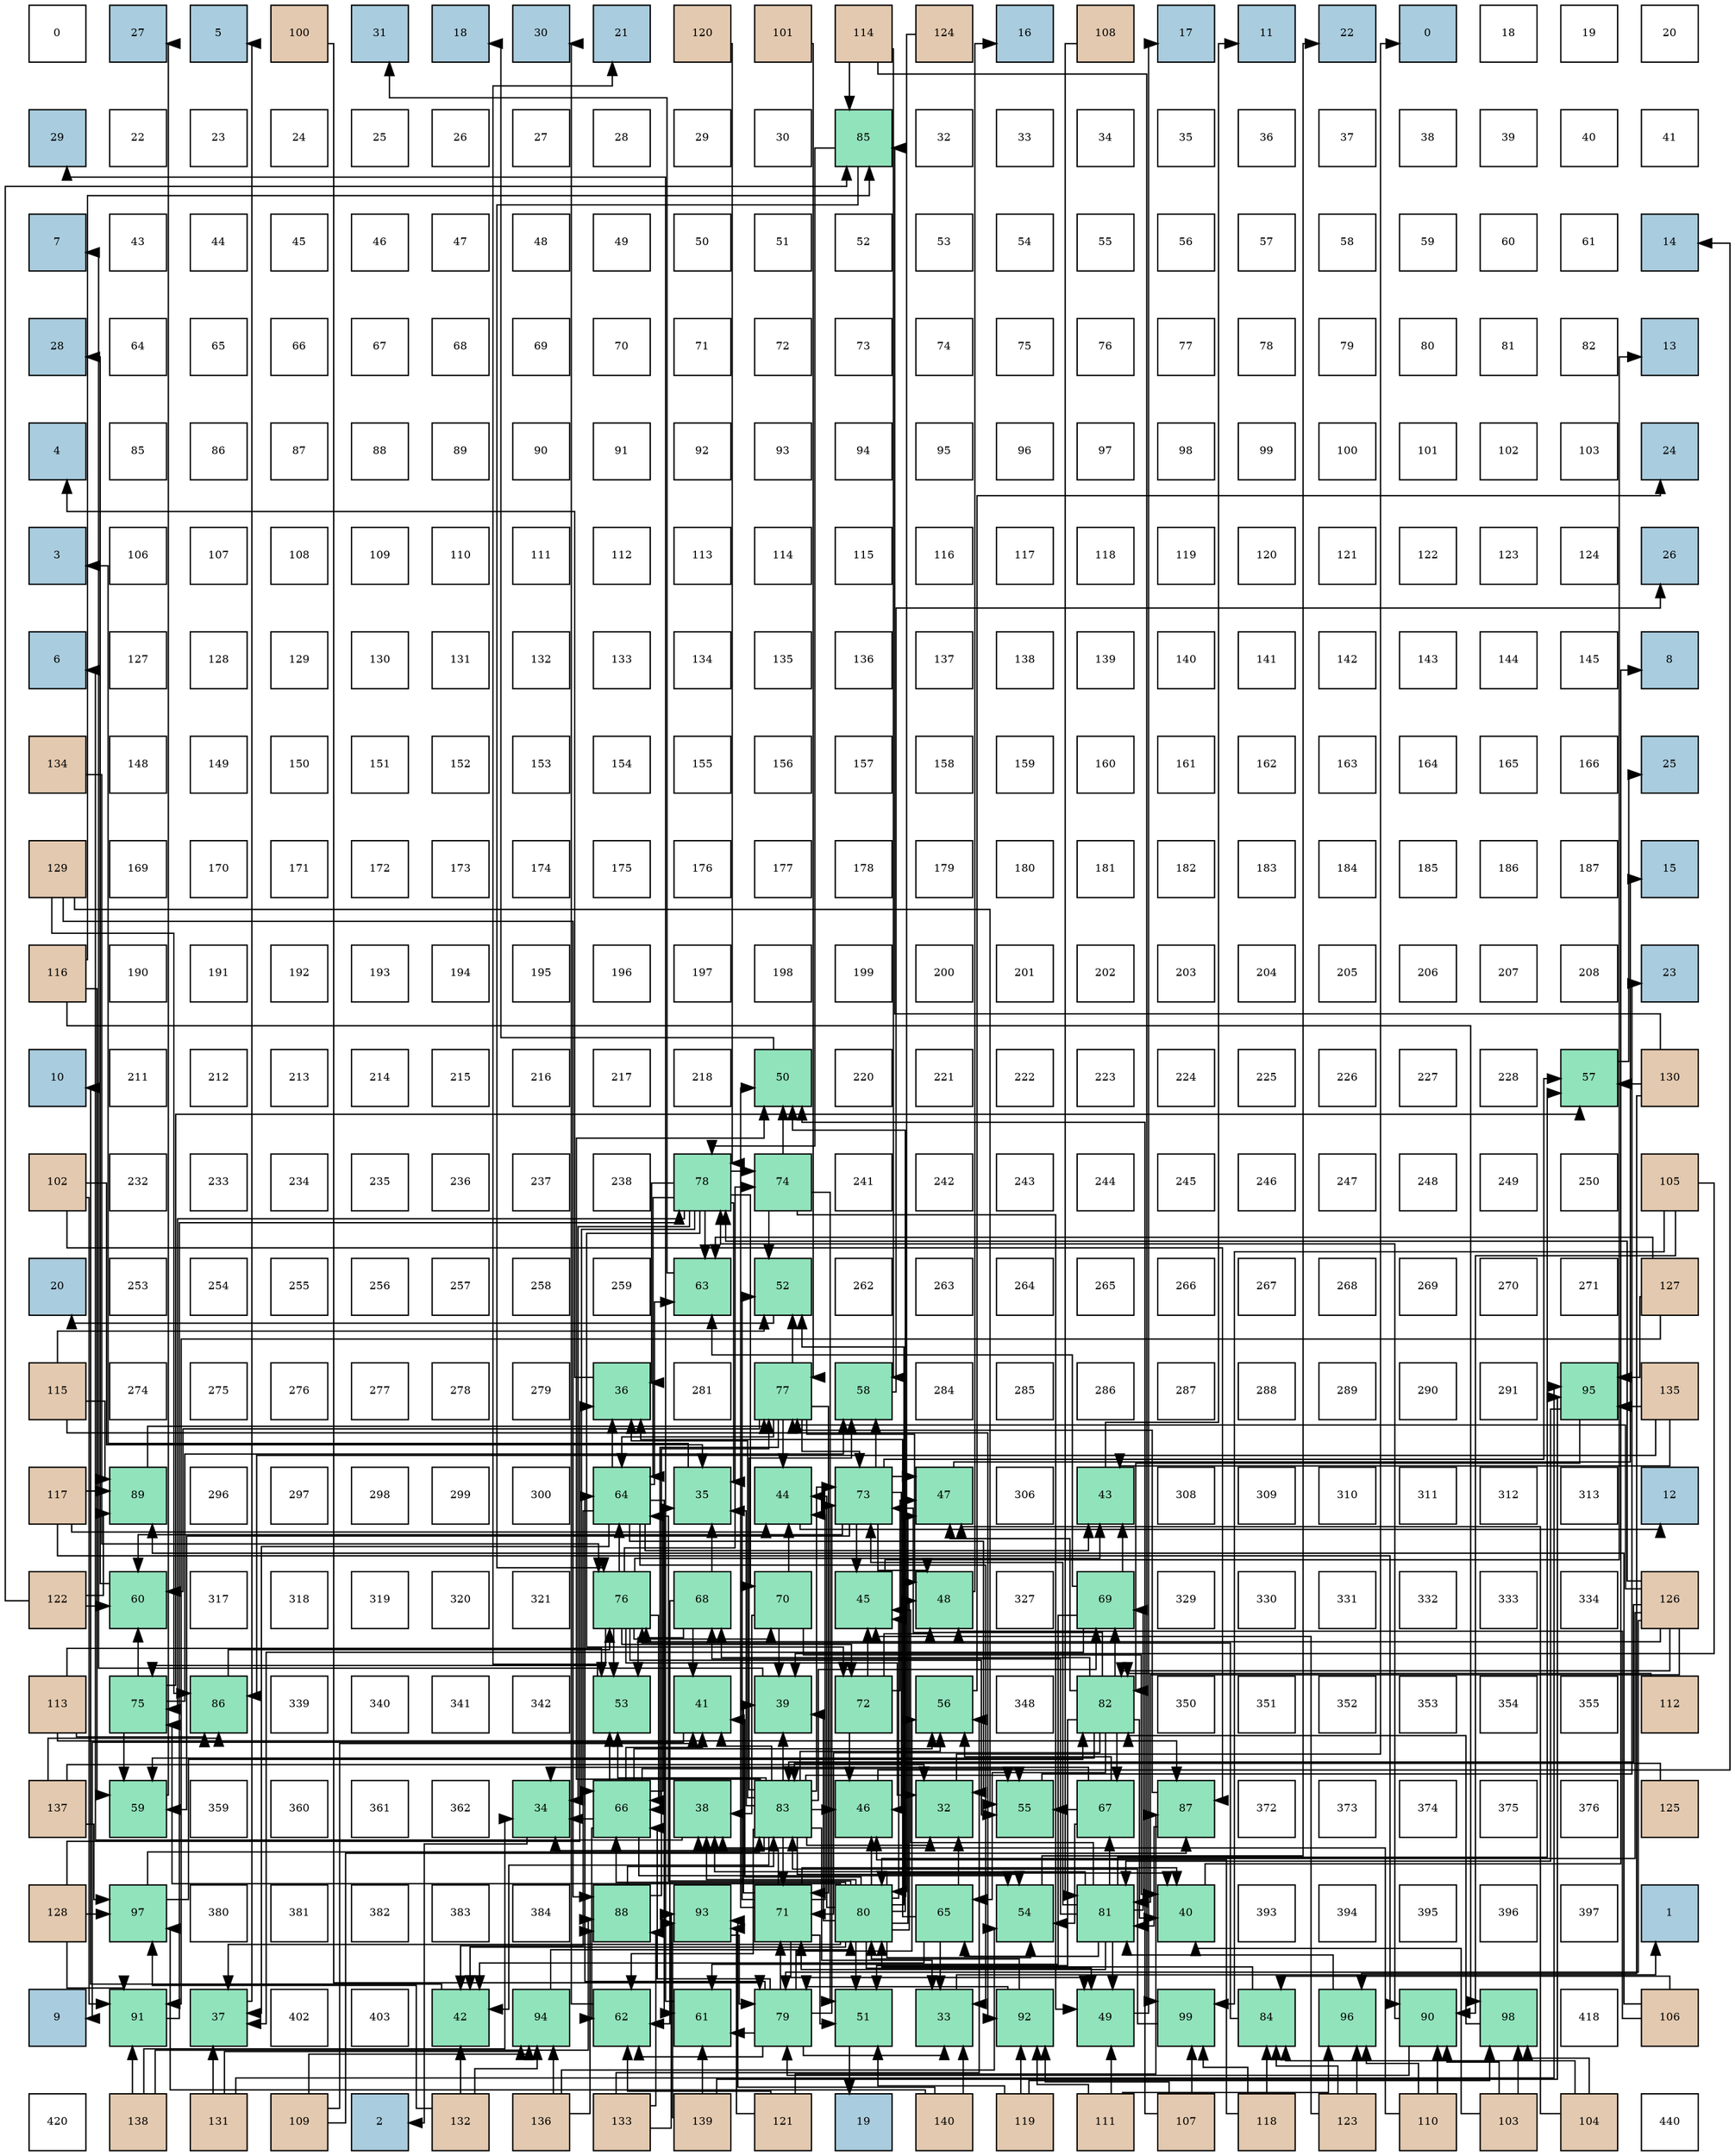 digraph layout{
 rankdir=TB;
 splines=ortho;
 node [style=filled shape=square fixedsize=true width=0.6];
0[label="0", fontsize=8, fillcolor="#ffffff"];
1[label="27", fontsize=8, fillcolor="#a9ccde"];
2[label="5", fontsize=8, fillcolor="#a9ccde"];
3[label="100", fontsize=8, fillcolor="#e3c9af"];
4[label="31", fontsize=8, fillcolor="#a9ccde"];
5[label="18", fontsize=8, fillcolor="#a9ccde"];
6[label="30", fontsize=8, fillcolor="#a9ccde"];
7[label="21", fontsize=8, fillcolor="#a9ccde"];
8[label="120", fontsize=8, fillcolor="#e3c9af"];
9[label="101", fontsize=8, fillcolor="#e3c9af"];
10[label="114", fontsize=8, fillcolor="#e3c9af"];
11[label="124", fontsize=8, fillcolor="#e3c9af"];
12[label="16", fontsize=8, fillcolor="#a9ccde"];
13[label="108", fontsize=8, fillcolor="#e3c9af"];
14[label="17", fontsize=8, fillcolor="#a9ccde"];
15[label="11", fontsize=8, fillcolor="#a9ccde"];
16[label="22", fontsize=8, fillcolor="#a9ccde"];
17[label="0", fontsize=8, fillcolor="#a9ccde"];
18[label="18", fontsize=8, fillcolor="#ffffff"];
19[label="19", fontsize=8, fillcolor="#ffffff"];
20[label="20", fontsize=8, fillcolor="#ffffff"];
21[label="29", fontsize=8, fillcolor="#a9ccde"];
22[label="22", fontsize=8, fillcolor="#ffffff"];
23[label="23", fontsize=8, fillcolor="#ffffff"];
24[label="24", fontsize=8, fillcolor="#ffffff"];
25[label="25", fontsize=8, fillcolor="#ffffff"];
26[label="26", fontsize=8, fillcolor="#ffffff"];
27[label="27", fontsize=8, fillcolor="#ffffff"];
28[label="28", fontsize=8, fillcolor="#ffffff"];
29[label="29", fontsize=8, fillcolor="#ffffff"];
30[label="30", fontsize=8, fillcolor="#ffffff"];
31[label="85", fontsize=8, fillcolor="#91e3bb"];
32[label="32", fontsize=8, fillcolor="#ffffff"];
33[label="33", fontsize=8, fillcolor="#ffffff"];
34[label="34", fontsize=8, fillcolor="#ffffff"];
35[label="35", fontsize=8, fillcolor="#ffffff"];
36[label="36", fontsize=8, fillcolor="#ffffff"];
37[label="37", fontsize=8, fillcolor="#ffffff"];
38[label="38", fontsize=8, fillcolor="#ffffff"];
39[label="39", fontsize=8, fillcolor="#ffffff"];
40[label="40", fontsize=8, fillcolor="#ffffff"];
41[label="41", fontsize=8, fillcolor="#ffffff"];
42[label="7", fontsize=8, fillcolor="#a9ccde"];
43[label="43", fontsize=8, fillcolor="#ffffff"];
44[label="44", fontsize=8, fillcolor="#ffffff"];
45[label="45", fontsize=8, fillcolor="#ffffff"];
46[label="46", fontsize=8, fillcolor="#ffffff"];
47[label="47", fontsize=8, fillcolor="#ffffff"];
48[label="48", fontsize=8, fillcolor="#ffffff"];
49[label="49", fontsize=8, fillcolor="#ffffff"];
50[label="50", fontsize=8, fillcolor="#ffffff"];
51[label="51", fontsize=8, fillcolor="#ffffff"];
52[label="52", fontsize=8, fillcolor="#ffffff"];
53[label="53", fontsize=8, fillcolor="#ffffff"];
54[label="54", fontsize=8, fillcolor="#ffffff"];
55[label="55", fontsize=8, fillcolor="#ffffff"];
56[label="56", fontsize=8, fillcolor="#ffffff"];
57[label="57", fontsize=8, fillcolor="#ffffff"];
58[label="58", fontsize=8, fillcolor="#ffffff"];
59[label="59", fontsize=8, fillcolor="#ffffff"];
60[label="60", fontsize=8, fillcolor="#ffffff"];
61[label="61", fontsize=8, fillcolor="#ffffff"];
62[label="14", fontsize=8, fillcolor="#a9ccde"];
63[label="28", fontsize=8, fillcolor="#a9ccde"];
64[label="64", fontsize=8, fillcolor="#ffffff"];
65[label="65", fontsize=8, fillcolor="#ffffff"];
66[label="66", fontsize=8, fillcolor="#ffffff"];
67[label="67", fontsize=8, fillcolor="#ffffff"];
68[label="68", fontsize=8, fillcolor="#ffffff"];
69[label="69", fontsize=8, fillcolor="#ffffff"];
70[label="70", fontsize=8, fillcolor="#ffffff"];
71[label="71", fontsize=8, fillcolor="#ffffff"];
72[label="72", fontsize=8, fillcolor="#ffffff"];
73[label="73", fontsize=8, fillcolor="#ffffff"];
74[label="74", fontsize=8, fillcolor="#ffffff"];
75[label="75", fontsize=8, fillcolor="#ffffff"];
76[label="76", fontsize=8, fillcolor="#ffffff"];
77[label="77", fontsize=8, fillcolor="#ffffff"];
78[label="78", fontsize=8, fillcolor="#ffffff"];
79[label="79", fontsize=8, fillcolor="#ffffff"];
80[label="80", fontsize=8, fillcolor="#ffffff"];
81[label="81", fontsize=8, fillcolor="#ffffff"];
82[label="82", fontsize=8, fillcolor="#ffffff"];
83[label="13", fontsize=8, fillcolor="#a9ccde"];
84[label="4", fontsize=8, fillcolor="#a9ccde"];
85[label="85", fontsize=8, fillcolor="#ffffff"];
86[label="86", fontsize=8, fillcolor="#ffffff"];
87[label="87", fontsize=8, fillcolor="#ffffff"];
88[label="88", fontsize=8, fillcolor="#ffffff"];
89[label="89", fontsize=8, fillcolor="#ffffff"];
90[label="90", fontsize=8, fillcolor="#ffffff"];
91[label="91", fontsize=8, fillcolor="#ffffff"];
92[label="92", fontsize=8, fillcolor="#ffffff"];
93[label="93", fontsize=8, fillcolor="#ffffff"];
94[label="94", fontsize=8, fillcolor="#ffffff"];
95[label="95", fontsize=8, fillcolor="#ffffff"];
96[label="96", fontsize=8, fillcolor="#ffffff"];
97[label="97", fontsize=8, fillcolor="#ffffff"];
98[label="98", fontsize=8, fillcolor="#ffffff"];
99[label="99", fontsize=8, fillcolor="#ffffff"];
100[label="100", fontsize=8, fillcolor="#ffffff"];
101[label="101", fontsize=8, fillcolor="#ffffff"];
102[label="102", fontsize=8, fillcolor="#ffffff"];
103[label="103", fontsize=8, fillcolor="#ffffff"];
104[label="24", fontsize=8, fillcolor="#a9ccde"];
105[label="3", fontsize=8, fillcolor="#a9ccde"];
106[label="106", fontsize=8, fillcolor="#ffffff"];
107[label="107", fontsize=8, fillcolor="#ffffff"];
108[label="108", fontsize=8, fillcolor="#ffffff"];
109[label="109", fontsize=8, fillcolor="#ffffff"];
110[label="110", fontsize=8, fillcolor="#ffffff"];
111[label="111", fontsize=8, fillcolor="#ffffff"];
112[label="112", fontsize=8, fillcolor="#ffffff"];
113[label="113", fontsize=8, fillcolor="#ffffff"];
114[label="114", fontsize=8, fillcolor="#ffffff"];
115[label="115", fontsize=8, fillcolor="#ffffff"];
116[label="116", fontsize=8, fillcolor="#ffffff"];
117[label="117", fontsize=8, fillcolor="#ffffff"];
118[label="118", fontsize=8, fillcolor="#ffffff"];
119[label="119", fontsize=8, fillcolor="#ffffff"];
120[label="120", fontsize=8, fillcolor="#ffffff"];
121[label="121", fontsize=8, fillcolor="#ffffff"];
122[label="122", fontsize=8, fillcolor="#ffffff"];
123[label="123", fontsize=8, fillcolor="#ffffff"];
124[label="124", fontsize=8, fillcolor="#ffffff"];
125[label="26", fontsize=8, fillcolor="#a9ccde"];
126[label="6", fontsize=8, fillcolor="#a9ccde"];
127[label="127", fontsize=8, fillcolor="#ffffff"];
128[label="128", fontsize=8, fillcolor="#ffffff"];
129[label="129", fontsize=8, fillcolor="#ffffff"];
130[label="130", fontsize=8, fillcolor="#ffffff"];
131[label="131", fontsize=8, fillcolor="#ffffff"];
132[label="132", fontsize=8, fillcolor="#ffffff"];
133[label="133", fontsize=8, fillcolor="#ffffff"];
134[label="134", fontsize=8, fillcolor="#ffffff"];
135[label="135", fontsize=8, fillcolor="#ffffff"];
136[label="136", fontsize=8, fillcolor="#ffffff"];
137[label="137", fontsize=8, fillcolor="#ffffff"];
138[label="138", fontsize=8, fillcolor="#ffffff"];
139[label="139", fontsize=8, fillcolor="#ffffff"];
140[label="140", fontsize=8, fillcolor="#ffffff"];
141[label="141", fontsize=8, fillcolor="#ffffff"];
142[label="142", fontsize=8, fillcolor="#ffffff"];
143[label="143", fontsize=8, fillcolor="#ffffff"];
144[label="144", fontsize=8, fillcolor="#ffffff"];
145[label="145", fontsize=8, fillcolor="#ffffff"];
146[label="8", fontsize=8, fillcolor="#a9ccde"];
147[label="134", fontsize=8, fillcolor="#e3c9af"];
148[label="148", fontsize=8, fillcolor="#ffffff"];
149[label="149", fontsize=8, fillcolor="#ffffff"];
150[label="150", fontsize=8, fillcolor="#ffffff"];
151[label="151", fontsize=8, fillcolor="#ffffff"];
152[label="152", fontsize=8, fillcolor="#ffffff"];
153[label="153", fontsize=8, fillcolor="#ffffff"];
154[label="154", fontsize=8, fillcolor="#ffffff"];
155[label="155", fontsize=8, fillcolor="#ffffff"];
156[label="156", fontsize=8, fillcolor="#ffffff"];
157[label="157", fontsize=8, fillcolor="#ffffff"];
158[label="158", fontsize=8, fillcolor="#ffffff"];
159[label="159", fontsize=8, fillcolor="#ffffff"];
160[label="160", fontsize=8, fillcolor="#ffffff"];
161[label="161", fontsize=8, fillcolor="#ffffff"];
162[label="162", fontsize=8, fillcolor="#ffffff"];
163[label="163", fontsize=8, fillcolor="#ffffff"];
164[label="164", fontsize=8, fillcolor="#ffffff"];
165[label="165", fontsize=8, fillcolor="#ffffff"];
166[label="166", fontsize=8, fillcolor="#ffffff"];
167[label="25", fontsize=8, fillcolor="#a9ccde"];
168[label="129", fontsize=8, fillcolor="#e3c9af"];
169[label="169", fontsize=8, fillcolor="#ffffff"];
170[label="170", fontsize=8, fillcolor="#ffffff"];
171[label="171", fontsize=8, fillcolor="#ffffff"];
172[label="172", fontsize=8, fillcolor="#ffffff"];
173[label="173", fontsize=8, fillcolor="#ffffff"];
174[label="174", fontsize=8, fillcolor="#ffffff"];
175[label="175", fontsize=8, fillcolor="#ffffff"];
176[label="176", fontsize=8, fillcolor="#ffffff"];
177[label="177", fontsize=8, fillcolor="#ffffff"];
178[label="178", fontsize=8, fillcolor="#ffffff"];
179[label="179", fontsize=8, fillcolor="#ffffff"];
180[label="180", fontsize=8, fillcolor="#ffffff"];
181[label="181", fontsize=8, fillcolor="#ffffff"];
182[label="182", fontsize=8, fillcolor="#ffffff"];
183[label="183", fontsize=8, fillcolor="#ffffff"];
184[label="184", fontsize=8, fillcolor="#ffffff"];
185[label="185", fontsize=8, fillcolor="#ffffff"];
186[label="186", fontsize=8, fillcolor="#ffffff"];
187[label="187", fontsize=8, fillcolor="#ffffff"];
188[label="15", fontsize=8, fillcolor="#a9ccde"];
189[label="116", fontsize=8, fillcolor="#e3c9af"];
190[label="190", fontsize=8, fillcolor="#ffffff"];
191[label="191", fontsize=8, fillcolor="#ffffff"];
192[label="192", fontsize=8, fillcolor="#ffffff"];
193[label="193", fontsize=8, fillcolor="#ffffff"];
194[label="194", fontsize=8, fillcolor="#ffffff"];
195[label="195", fontsize=8, fillcolor="#ffffff"];
196[label="196", fontsize=8, fillcolor="#ffffff"];
197[label="197", fontsize=8, fillcolor="#ffffff"];
198[label="198", fontsize=8, fillcolor="#ffffff"];
199[label="199", fontsize=8, fillcolor="#ffffff"];
200[label="200", fontsize=8, fillcolor="#ffffff"];
201[label="201", fontsize=8, fillcolor="#ffffff"];
202[label="202", fontsize=8, fillcolor="#ffffff"];
203[label="203", fontsize=8, fillcolor="#ffffff"];
204[label="204", fontsize=8, fillcolor="#ffffff"];
205[label="205", fontsize=8, fillcolor="#ffffff"];
206[label="206", fontsize=8, fillcolor="#ffffff"];
207[label="207", fontsize=8, fillcolor="#ffffff"];
208[label="208", fontsize=8, fillcolor="#ffffff"];
209[label="23", fontsize=8, fillcolor="#a9ccde"];
210[label="10", fontsize=8, fillcolor="#a9ccde"];
211[label="211", fontsize=8, fillcolor="#ffffff"];
212[label="212", fontsize=8, fillcolor="#ffffff"];
213[label="213", fontsize=8, fillcolor="#ffffff"];
214[label="214", fontsize=8, fillcolor="#ffffff"];
215[label="215", fontsize=8, fillcolor="#ffffff"];
216[label="216", fontsize=8, fillcolor="#ffffff"];
217[label="217", fontsize=8, fillcolor="#ffffff"];
218[label="218", fontsize=8, fillcolor="#ffffff"];
219[label="50", fontsize=8, fillcolor="#91e3bb"];
220[label="220", fontsize=8, fillcolor="#ffffff"];
221[label="221", fontsize=8, fillcolor="#ffffff"];
222[label="222", fontsize=8, fillcolor="#ffffff"];
223[label="223", fontsize=8, fillcolor="#ffffff"];
224[label="224", fontsize=8, fillcolor="#ffffff"];
225[label="225", fontsize=8, fillcolor="#ffffff"];
226[label="226", fontsize=8, fillcolor="#ffffff"];
227[label="227", fontsize=8, fillcolor="#ffffff"];
228[label="228", fontsize=8, fillcolor="#ffffff"];
229[label="57", fontsize=8, fillcolor="#91e3bb"];
230[label="130", fontsize=8, fillcolor="#e3c9af"];
231[label="102", fontsize=8, fillcolor="#e3c9af"];
232[label="232", fontsize=8, fillcolor="#ffffff"];
233[label="233", fontsize=8, fillcolor="#ffffff"];
234[label="234", fontsize=8, fillcolor="#ffffff"];
235[label="235", fontsize=8, fillcolor="#ffffff"];
236[label="236", fontsize=8, fillcolor="#ffffff"];
237[label="237", fontsize=8, fillcolor="#ffffff"];
238[label="238", fontsize=8, fillcolor="#ffffff"];
239[label="78", fontsize=8, fillcolor="#91e3bb"];
240[label="74", fontsize=8, fillcolor="#91e3bb"];
241[label="241", fontsize=8, fillcolor="#ffffff"];
242[label="242", fontsize=8, fillcolor="#ffffff"];
243[label="243", fontsize=8, fillcolor="#ffffff"];
244[label="244", fontsize=8, fillcolor="#ffffff"];
245[label="245", fontsize=8, fillcolor="#ffffff"];
246[label="246", fontsize=8, fillcolor="#ffffff"];
247[label="247", fontsize=8, fillcolor="#ffffff"];
248[label="248", fontsize=8, fillcolor="#ffffff"];
249[label="249", fontsize=8, fillcolor="#ffffff"];
250[label="250", fontsize=8, fillcolor="#ffffff"];
251[label="105", fontsize=8, fillcolor="#e3c9af"];
252[label="20", fontsize=8, fillcolor="#a9ccde"];
253[label="253", fontsize=8, fillcolor="#ffffff"];
254[label="254", fontsize=8, fillcolor="#ffffff"];
255[label="255", fontsize=8, fillcolor="#ffffff"];
256[label="256", fontsize=8, fillcolor="#ffffff"];
257[label="257", fontsize=8, fillcolor="#ffffff"];
258[label="258", fontsize=8, fillcolor="#ffffff"];
259[label="259", fontsize=8, fillcolor="#ffffff"];
260[label="63", fontsize=8, fillcolor="#91e3bb"];
261[label="52", fontsize=8, fillcolor="#91e3bb"];
262[label="262", fontsize=8, fillcolor="#ffffff"];
263[label="263", fontsize=8, fillcolor="#ffffff"];
264[label="264", fontsize=8, fillcolor="#ffffff"];
265[label="265", fontsize=8, fillcolor="#ffffff"];
266[label="266", fontsize=8, fillcolor="#ffffff"];
267[label="267", fontsize=8, fillcolor="#ffffff"];
268[label="268", fontsize=8, fillcolor="#ffffff"];
269[label="269", fontsize=8, fillcolor="#ffffff"];
270[label="270", fontsize=8, fillcolor="#ffffff"];
271[label="271", fontsize=8, fillcolor="#ffffff"];
272[label="127", fontsize=8, fillcolor="#e3c9af"];
273[label="115", fontsize=8, fillcolor="#e3c9af"];
274[label="274", fontsize=8, fillcolor="#ffffff"];
275[label="275", fontsize=8, fillcolor="#ffffff"];
276[label="276", fontsize=8, fillcolor="#ffffff"];
277[label="277", fontsize=8, fillcolor="#ffffff"];
278[label="278", fontsize=8, fillcolor="#ffffff"];
279[label="279", fontsize=8, fillcolor="#ffffff"];
280[label="36", fontsize=8, fillcolor="#91e3bb"];
281[label="281", fontsize=8, fillcolor="#ffffff"];
282[label="77", fontsize=8, fillcolor="#91e3bb"];
283[label="58", fontsize=8, fillcolor="#91e3bb"];
284[label="284", fontsize=8, fillcolor="#ffffff"];
285[label="285", fontsize=8, fillcolor="#ffffff"];
286[label="286", fontsize=8, fillcolor="#ffffff"];
287[label="287", fontsize=8, fillcolor="#ffffff"];
288[label="288", fontsize=8, fillcolor="#ffffff"];
289[label="289", fontsize=8, fillcolor="#ffffff"];
290[label="290", fontsize=8, fillcolor="#ffffff"];
291[label="291", fontsize=8, fillcolor="#ffffff"];
292[label="95", fontsize=8, fillcolor="#91e3bb"];
293[label="135", fontsize=8, fillcolor="#e3c9af"];
294[label="117", fontsize=8, fillcolor="#e3c9af"];
295[label="89", fontsize=8, fillcolor="#91e3bb"];
296[label="296", fontsize=8, fillcolor="#ffffff"];
297[label="297", fontsize=8, fillcolor="#ffffff"];
298[label="298", fontsize=8, fillcolor="#ffffff"];
299[label="299", fontsize=8, fillcolor="#ffffff"];
300[label="300", fontsize=8, fillcolor="#ffffff"];
301[label="64", fontsize=8, fillcolor="#91e3bb"];
302[label="35", fontsize=8, fillcolor="#91e3bb"];
303[label="44", fontsize=8, fillcolor="#91e3bb"];
304[label="73", fontsize=8, fillcolor="#91e3bb"];
305[label="47", fontsize=8, fillcolor="#91e3bb"];
306[label="306", fontsize=8, fillcolor="#ffffff"];
307[label="43", fontsize=8, fillcolor="#91e3bb"];
308[label="308", fontsize=8, fillcolor="#ffffff"];
309[label="309", fontsize=8, fillcolor="#ffffff"];
310[label="310", fontsize=8, fillcolor="#ffffff"];
311[label="311", fontsize=8, fillcolor="#ffffff"];
312[label="312", fontsize=8, fillcolor="#ffffff"];
313[label="313", fontsize=8, fillcolor="#ffffff"];
314[label="12", fontsize=8, fillcolor="#a9ccde"];
315[label="122", fontsize=8, fillcolor="#e3c9af"];
316[label="60", fontsize=8, fillcolor="#91e3bb"];
317[label="317", fontsize=8, fillcolor="#ffffff"];
318[label="318", fontsize=8, fillcolor="#ffffff"];
319[label="319", fontsize=8, fillcolor="#ffffff"];
320[label="320", fontsize=8, fillcolor="#ffffff"];
321[label="321", fontsize=8, fillcolor="#ffffff"];
322[label="76", fontsize=8, fillcolor="#91e3bb"];
323[label="68", fontsize=8, fillcolor="#91e3bb"];
324[label="70", fontsize=8, fillcolor="#91e3bb"];
325[label="45", fontsize=8, fillcolor="#91e3bb"];
326[label="48", fontsize=8, fillcolor="#91e3bb"];
327[label="327", fontsize=8, fillcolor="#ffffff"];
328[label="69", fontsize=8, fillcolor="#91e3bb"];
329[label="329", fontsize=8, fillcolor="#ffffff"];
330[label="330", fontsize=8, fillcolor="#ffffff"];
331[label="331", fontsize=8, fillcolor="#ffffff"];
332[label="332", fontsize=8, fillcolor="#ffffff"];
333[label="333", fontsize=8, fillcolor="#ffffff"];
334[label="334", fontsize=8, fillcolor="#ffffff"];
335[label="126", fontsize=8, fillcolor="#e3c9af"];
336[label="113", fontsize=8, fillcolor="#e3c9af"];
337[label="75", fontsize=8, fillcolor="#91e3bb"];
338[label="86", fontsize=8, fillcolor="#91e3bb"];
339[label="339", fontsize=8, fillcolor="#ffffff"];
340[label="340", fontsize=8, fillcolor="#ffffff"];
341[label="341", fontsize=8, fillcolor="#ffffff"];
342[label="342", fontsize=8, fillcolor="#ffffff"];
343[label="53", fontsize=8, fillcolor="#91e3bb"];
344[label="41", fontsize=8, fillcolor="#91e3bb"];
345[label="39", fontsize=8, fillcolor="#91e3bb"];
346[label="72", fontsize=8, fillcolor="#91e3bb"];
347[label="56", fontsize=8, fillcolor="#91e3bb"];
348[label="348", fontsize=8, fillcolor="#ffffff"];
349[label="82", fontsize=8, fillcolor="#91e3bb"];
350[label="350", fontsize=8, fillcolor="#ffffff"];
351[label="351", fontsize=8, fillcolor="#ffffff"];
352[label="352", fontsize=8, fillcolor="#ffffff"];
353[label="353", fontsize=8, fillcolor="#ffffff"];
354[label="354", fontsize=8, fillcolor="#ffffff"];
355[label="355", fontsize=8, fillcolor="#ffffff"];
356[label="112", fontsize=8, fillcolor="#e3c9af"];
357[label="137", fontsize=8, fillcolor="#e3c9af"];
358[label="59", fontsize=8, fillcolor="#91e3bb"];
359[label="359", fontsize=8, fillcolor="#ffffff"];
360[label="360", fontsize=8, fillcolor="#ffffff"];
361[label="361", fontsize=8, fillcolor="#ffffff"];
362[label="362", fontsize=8, fillcolor="#ffffff"];
363[label="34", fontsize=8, fillcolor="#91e3bb"];
364[label="66", fontsize=8, fillcolor="#91e3bb"];
365[label="38", fontsize=8, fillcolor="#91e3bb"];
366[label="83", fontsize=8, fillcolor="#91e3bb"];
367[label="46", fontsize=8, fillcolor="#91e3bb"];
368[label="32", fontsize=8, fillcolor="#91e3bb"];
369[label="55", fontsize=8, fillcolor="#91e3bb"];
370[label="67", fontsize=8, fillcolor="#91e3bb"];
371[label="87", fontsize=8, fillcolor="#91e3bb"];
372[label="372", fontsize=8, fillcolor="#ffffff"];
373[label="373", fontsize=8, fillcolor="#ffffff"];
374[label="374", fontsize=8, fillcolor="#ffffff"];
375[label="375", fontsize=8, fillcolor="#ffffff"];
376[label="376", fontsize=8, fillcolor="#ffffff"];
377[label="125", fontsize=8, fillcolor="#e3c9af"];
378[label="128", fontsize=8, fillcolor="#e3c9af"];
379[label="97", fontsize=8, fillcolor="#91e3bb"];
380[label="380", fontsize=8, fillcolor="#ffffff"];
381[label="381", fontsize=8, fillcolor="#ffffff"];
382[label="382", fontsize=8, fillcolor="#ffffff"];
383[label="383", fontsize=8, fillcolor="#ffffff"];
384[label="384", fontsize=8, fillcolor="#ffffff"];
385[label="88", fontsize=8, fillcolor="#91e3bb"];
386[label="93", fontsize=8, fillcolor="#91e3bb"];
387[label="71", fontsize=8, fillcolor="#91e3bb"];
388[label="80", fontsize=8, fillcolor="#91e3bb"];
389[label="65", fontsize=8, fillcolor="#91e3bb"];
390[label="54", fontsize=8, fillcolor="#91e3bb"];
391[label="81", fontsize=8, fillcolor="#91e3bb"];
392[label="40", fontsize=8, fillcolor="#91e3bb"];
393[label="393", fontsize=8, fillcolor="#ffffff"];
394[label="394", fontsize=8, fillcolor="#ffffff"];
395[label="395", fontsize=8, fillcolor="#ffffff"];
396[label="396", fontsize=8, fillcolor="#ffffff"];
397[label="397", fontsize=8, fillcolor="#ffffff"];
398[label="1", fontsize=8, fillcolor="#a9ccde"];
399[label="9", fontsize=8, fillcolor="#a9ccde"];
400[label="91", fontsize=8, fillcolor="#91e3bb"];
401[label="37", fontsize=8, fillcolor="#91e3bb"];
402[label="402", fontsize=8, fillcolor="#ffffff"];
403[label="403", fontsize=8, fillcolor="#ffffff"];
404[label="42", fontsize=8, fillcolor="#91e3bb"];
405[label="94", fontsize=8, fillcolor="#91e3bb"];
406[label="62", fontsize=8, fillcolor="#91e3bb"];
407[label="61", fontsize=8, fillcolor="#91e3bb"];
408[label="79", fontsize=8, fillcolor="#91e3bb"];
409[label="51", fontsize=8, fillcolor="#91e3bb"];
410[label="33", fontsize=8, fillcolor="#91e3bb"];
411[label="92", fontsize=8, fillcolor="#91e3bb"];
412[label="49", fontsize=8, fillcolor="#91e3bb"];
413[label="99", fontsize=8, fillcolor="#91e3bb"];
414[label="84", fontsize=8, fillcolor="#91e3bb"];
415[label="96", fontsize=8, fillcolor="#91e3bb"];
416[label="90", fontsize=8, fillcolor="#91e3bb"];
417[label="98", fontsize=8, fillcolor="#91e3bb"];
418[label="418", fontsize=8, fillcolor="#ffffff"];
419[label="106", fontsize=8, fillcolor="#e3c9af"];
420[label="420", fontsize=8, fillcolor="#ffffff"];
421[label="138", fontsize=8, fillcolor="#e3c9af"];
422[label="131", fontsize=8, fillcolor="#e3c9af"];
423[label="109", fontsize=8, fillcolor="#e3c9af"];
424[label="2", fontsize=8, fillcolor="#a9ccde"];
425[label="132", fontsize=8, fillcolor="#e3c9af"];
426[label="136", fontsize=8, fillcolor="#e3c9af"];
427[label="133", fontsize=8, fillcolor="#e3c9af"];
428[label="139", fontsize=8, fillcolor="#e3c9af"];
429[label="121", fontsize=8, fillcolor="#e3c9af"];
430[label="19", fontsize=8, fillcolor="#a9ccde"];
431[label="140", fontsize=8, fillcolor="#e3c9af"];
432[label="119", fontsize=8, fillcolor="#e3c9af"];
433[label="111", fontsize=8, fillcolor="#e3c9af"];
434[label="107", fontsize=8, fillcolor="#e3c9af"];
435[label="118", fontsize=8, fillcolor="#e3c9af"];
436[label="123", fontsize=8, fillcolor="#e3c9af"];
437[label="110", fontsize=8, fillcolor="#e3c9af"];
438[label="103", fontsize=8, fillcolor="#e3c9af"];
439[label="104", fontsize=8, fillcolor="#e3c9af"];
440[label="440", fontsize=8, fillcolor="#ffffff"];
edge [constraint=false, style=vis];368 -> 17;
410 -> 398;
363 -> 424;
302 -> 105;
280 -> 84;
401 -> 2;
365 -> 126;
345 -> 42;
392 -> 146;
344 -> 399;
404 -> 210;
307 -> 15;
303 -> 314;
325 -> 83;
367 -> 62;
305 -> 188;
326 -> 12;
412 -> 14;
219 -> 5;
409 -> 430;
261 -> 252;
343 -> 7;
390 -> 16;
369 -> 209;
347 -> 104;
229 -> 167;
283 -> 125;
358 -> 1;
316 -> 63;
407 -> 21;
406 -> 6;
260 -> 4;
301 -> 368;
301 -> 410;
301 -> 280;
301 -> 401;
301 -> 404;
301 -> 307;
301 -> 407;
301 -> 260;
389 -> 368;
389 -> 410;
389 -> 280;
389 -> 404;
364 -> 363;
364 -> 302;
364 -> 344;
364 -> 343;
364 -> 390;
364 -> 369;
364 -> 347;
364 -> 406;
370 -> 363;
370 -> 390;
370 -> 369;
370 -> 347;
323 -> 302;
323 -> 344;
323 -> 343;
323 -> 406;
328 -> 401;
328 -> 307;
328 -> 407;
328 -> 260;
324 -> 365;
324 -> 345;
324 -> 392;
324 -> 303;
387 -> 365;
387 -> 345;
387 -> 392;
387 -> 303;
387 -> 412;
387 -> 219;
387 -> 409;
387 -> 261;
346 -> 325;
346 -> 367;
346 -> 305;
346 -> 326;
304 -> 325;
304 -> 367;
304 -> 305;
304 -> 326;
304 -> 229;
304 -> 283;
304 -> 358;
304 -> 316;
240 -> 412;
240 -> 219;
240 -> 409;
240 -> 261;
337 -> 229;
337 -> 283;
337 -> 358;
337 -> 316;
322 -> 368;
322 -> 307;
322 -> 343;
322 -> 369;
322 -> 301;
322 -> 364;
322 -> 324;
322 -> 346;
322 -> 240;
322 -> 337;
282 -> 303;
282 -> 326;
282 -> 261;
282 -> 316;
282 -> 301;
282 -> 364;
282 -> 387;
282 -> 304;
239 -> 363;
239 -> 302;
239 -> 280;
239 -> 260;
239 -> 301;
239 -> 364;
239 -> 324;
239 -> 346;
239 -> 240;
239 -> 337;
408 -> 410;
408 -> 347;
408 -> 407;
408 -> 406;
408 -> 301;
408 -> 364;
408 -> 387;
408 -> 304;
388 -> 401;
388 -> 365;
388 -> 345;
388 -> 392;
388 -> 344;
388 -> 404;
388 -> 303;
388 -> 325;
388 -> 367;
388 -> 305;
388 -> 326;
388 -> 412;
388 -> 219;
388 -> 409;
388 -> 261;
388 -> 390;
388 -> 301;
388 -> 364;
388 -> 337;
391 -> 365;
391 -> 325;
391 -> 412;
391 -> 229;
391 -> 389;
391 -> 370;
391 -> 323;
391 -> 328;
391 -> 387;
391 -> 304;
349 -> 392;
349 -> 305;
349 -> 409;
349 -> 358;
349 -> 389;
349 -> 370;
349 -> 323;
349 -> 328;
349 -> 387;
349 -> 304;
366 -> 368;
366 -> 410;
366 -> 363;
366 -> 302;
366 -> 280;
366 -> 345;
366 -> 344;
366 -> 404;
366 -> 367;
366 -> 219;
366 -> 343;
366 -> 390;
366 -> 369;
366 -> 347;
366 -> 283;
366 -> 406;
366 -> 328;
366 -> 387;
366 -> 304;
414 -> 322;
414 -> 388;
31 -> 322;
31 -> 239;
338 -> 322;
371 -> 282;
371 -> 391;
385 -> 282;
385 -> 366;
295 -> 282;
416 -> 239;
416 -> 408;
400 -> 239;
411 -> 408;
411 -> 388;
386 -> 408;
405 -> 388;
292 -> 391;
292 -> 349;
415 -> 391;
379 -> 349;
379 -> 366;
417 -> 349;
413 -> 366;
3 -> 408;
9 -> 282;
231 -> 302;
231 -> 371;
231 -> 400;
438 -> 392;
438 -> 416;
438 -> 417;
439 -> 305;
439 -> 414;
439 -> 417;
251 -> 345;
251 -> 416;
251 -> 413;
419 -> 326;
419 -> 414;
419 -> 295;
434 -> 219;
434 -> 411;
434 -> 413;
13 -> 391;
423 -> 344;
423 -> 371;
423 -> 405;
437 -> 365;
437 -> 416;
437 -> 415;
433 -> 412;
433 -> 411;
433 -> 415;
356 -> 349;
336 -> 343;
336 -> 338;
336 -> 371;
10 -> 283;
10 -> 31;
10 -> 413;
273 -> 261;
273 -> 295;
273 -> 411;
189 -> 358;
189 -> 31;
189 -> 417;
294 -> 303;
294 -> 295;
294 -> 416;
435 -> 367;
435 -> 414;
435 -> 413;
432 -> 409;
432 -> 411;
432 -> 417;
8 -> 239;
429 -> 406;
429 -> 371;
429 -> 386;
315 -> 316;
315 -> 31;
315 -> 295;
436 -> 325;
436 -> 414;
436 -> 415;
11 -> 388;
377 -> 366;
335 -> 322;
335 -> 282;
335 -> 239;
335 -> 408;
335 -> 388;
335 -> 391;
335 -> 349;
335 -> 366;
272 -> 260;
272 -> 400;
272 -> 292;
378 -> 280;
378 -> 400;
378 -> 379;
168 -> 369;
168 -> 338;
168 -> 385;
230 -> 229;
230 -> 31;
230 -> 415;
422 -> 401;
422 -> 405;
422 -> 292;
425 -> 404;
425 -> 405;
425 -> 379;
427 -> 347;
427 -> 385;
427 -> 386;
147 -> 322;
293 -> 307;
293 -> 338;
293 -> 292;
426 -> 390;
426 -> 385;
426 -> 405;
357 -> 368;
357 -> 338;
357 -> 379;
421 -> 363;
421 -> 385;
421 -> 400;
428 -> 407;
428 -> 386;
428 -> 292;
431 -> 410;
431 -> 386;
431 -> 379;
edge [constraint=true, style=invis];
0 -> 21 -> 42 -> 63 -> 84 -> 105 -> 126 -> 147 -> 168 -> 189 -> 210 -> 231 -> 252 -> 273 -> 294 -> 315 -> 336 -> 357 -> 378 -> 399 -> 420;
1 -> 22 -> 43 -> 64 -> 85 -> 106 -> 127 -> 148 -> 169 -> 190 -> 211 -> 232 -> 253 -> 274 -> 295 -> 316 -> 337 -> 358 -> 379 -> 400 -> 421;
2 -> 23 -> 44 -> 65 -> 86 -> 107 -> 128 -> 149 -> 170 -> 191 -> 212 -> 233 -> 254 -> 275 -> 296 -> 317 -> 338 -> 359 -> 380 -> 401 -> 422;
3 -> 24 -> 45 -> 66 -> 87 -> 108 -> 129 -> 150 -> 171 -> 192 -> 213 -> 234 -> 255 -> 276 -> 297 -> 318 -> 339 -> 360 -> 381 -> 402 -> 423;
4 -> 25 -> 46 -> 67 -> 88 -> 109 -> 130 -> 151 -> 172 -> 193 -> 214 -> 235 -> 256 -> 277 -> 298 -> 319 -> 340 -> 361 -> 382 -> 403 -> 424;
5 -> 26 -> 47 -> 68 -> 89 -> 110 -> 131 -> 152 -> 173 -> 194 -> 215 -> 236 -> 257 -> 278 -> 299 -> 320 -> 341 -> 362 -> 383 -> 404 -> 425;
6 -> 27 -> 48 -> 69 -> 90 -> 111 -> 132 -> 153 -> 174 -> 195 -> 216 -> 237 -> 258 -> 279 -> 300 -> 321 -> 342 -> 363 -> 384 -> 405 -> 426;
7 -> 28 -> 49 -> 70 -> 91 -> 112 -> 133 -> 154 -> 175 -> 196 -> 217 -> 238 -> 259 -> 280 -> 301 -> 322 -> 343 -> 364 -> 385 -> 406 -> 427;
8 -> 29 -> 50 -> 71 -> 92 -> 113 -> 134 -> 155 -> 176 -> 197 -> 218 -> 239 -> 260 -> 281 -> 302 -> 323 -> 344 -> 365 -> 386 -> 407 -> 428;
9 -> 30 -> 51 -> 72 -> 93 -> 114 -> 135 -> 156 -> 177 -> 198 -> 219 -> 240 -> 261 -> 282 -> 303 -> 324 -> 345 -> 366 -> 387 -> 408 -> 429;
10 -> 31 -> 52 -> 73 -> 94 -> 115 -> 136 -> 157 -> 178 -> 199 -> 220 -> 241 -> 262 -> 283 -> 304 -> 325 -> 346 -> 367 -> 388 -> 409 -> 430;
11 -> 32 -> 53 -> 74 -> 95 -> 116 -> 137 -> 158 -> 179 -> 200 -> 221 -> 242 -> 263 -> 284 -> 305 -> 326 -> 347 -> 368 -> 389 -> 410 -> 431;
12 -> 33 -> 54 -> 75 -> 96 -> 117 -> 138 -> 159 -> 180 -> 201 -> 222 -> 243 -> 264 -> 285 -> 306 -> 327 -> 348 -> 369 -> 390 -> 411 -> 432;
13 -> 34 -> 55 -> 76 -> 97 -> 118 -> 139 -> 160 -> 181 -> 202 -> 223 -> 244 -> 265 -> 286 -> 307 -> 328 -> 349 -> 370 -> 391 -> 412 -> 433;
14 -> 35 -> 56 -> 77 -> 98 -> 119 -> 140 -> 161 -> 182 -> 203 -> 224 -> 245 -> 266 -> 287 -> 308 -> 329 -> 350 -> 371 -> 392 -> 413 -> 434;
15 -> 36 -> 57 -> 78 -> 99 -> 120 -> 141 -> 162 -> 183 -> 204 -> 225 -> 246 -> 267 -> 288 -> 309 -> 330 -> 351 -> 372 -> 393 -> 414 -> 435;
16 -> 37 -> 58 -> 79 -> 100 -> 121 -> 142 -> 163 -> 184 -> 205 -> 226 -> 247 -> 268 -> 289 -> 310 -> 331 -> 352 -> 373 -> 394 -> 415 -> 436;
17 -> 38 -> 59 -> 80 -> 101 -> 122 -> 143 -> 164 -> 185 -> 206 -> 227 -> 248 -> 269 -> 290 -> 311 -> 332 -> 353 -> 374 -> 395 -> 416 -> 437;
18 -> 39 -> 60 -> 81 -> 102 -> 123 -> 144 -> 165 -> 186 -> 207 -> 228 -> 249 -> 270 -> 291 -> 312 -> 333 -> 354 -> 375 -> 396 -> 417 -> 438;
19 -> 40 -> 61 -> 82 -> 103 -> 124 -> 145 -> 166 -> 187 -> 208 -> 229 -> 250 -> 271 -> 292 -> 313 -> 334 -> 355 -> 376 -> 397 -> 418 -> 439;
20 -> 41 -> 62 -> 83 -> 104 -> 125 -> 146 -> 167 -> 188 -> 209 -> 230 -> 251 -> 272 -> 293 -> 314 -> 335 -> 356 -> 377 -> 398 -> 419 -> 440;
rank = same {0 -> 1 -> 2 -> 3 -> 4 -> 5 -> 6 -> 7 -> 8 -> 9 -> 10 -> 11 -> 12 -> 13 -> 14 -> 15 -> 16 -> 17 -> 18 -> 19 -> 20};
rank = same {21 -> 22 -> 23 -> 24 -> 25 -> 26 -> 27 -> 28 -> 29 -> 30 -> 31 -> 32 -> 33 -> 34 -> 35 -> 36 -> 37 -> 38 -> 39 -> 40 -> 41};
rank = same {42 -> 43 -> 44 -> 45 -> 46 -> 47 -> 48 -> 49 -> 50 -> 51 -> 52 -> 53 -> 54 -> 55 -> 56 -> 57 -> 58 -> 59 -> 60 -> 61 -> 62};
rank = same {63 -> 64 -> 65 -> 66 -> 67 -> 68 -> 69 -> 70 -> 71 -> 72 -> 73 -> 74 -> 75 -> 76 -> 77 -> 78 -> 79 -> 80 -> 81 -> 82 -> 83};
rank = same {84 -> 85 -> 86 -> 87 -> 88 -> 89 -> 90 -> 91 -> 92 -> 93 -> 94 -> 95 -> 96 -> 97 -> 98 -> 99 -> 100 -> 101 -> 102 -> 103 -> 104};
rank = same {105 -> 106 -> 107 -> 108 -> 109 -> 110 -> 111 -> 112 -> 113 -> 114 -> 115 -> 116 -> 117 -> 118 -> 119 -> 120 -> 121 -> 122 -> 123 -> 124 -> 125};
rank = same {126 -> 127 -> 128 -> 129 -> 130 -> 131 -> 132 -> 133 -> 134 -> 135 -> 136 -> 137 -> 138 -> 139 -> 140 -> 141 -> 142 -> 143 -> 144 -> 145 -> 146};
rank = same {147 -> 148 -> 149 -> 150 -> 151 -> 152 -> 153 -> 154 -> 155 -> 156 -> 157 -> 158 -> 159 -> 160 -> 161 -> 162 -> 163 -> 164 -> 165 -> 166 -> 167};
rank = same {168 -> 169 -> 170 -> 171 -> 172 -> 173 -> 174 -> 175 -> 176 -> 177 -> 178 -> 179 -> 180 -> 181 -> 182 -> 183 -> 184 -> 185 -> 186 -> 187 -> 188};
rank = same {189 -> 190 -> 191 -> 192 -> 193 -> 194 -> 195 -> 196 -> 197 -> 198 -> 199 -> 200 -> 201 -> 202 -> 203 -> 204 -> 205 -> 206 -> 207 -> 208 -> 209};
rank = same {210 -> 211 -> 212 -> 213 -> 214 -> 215 -> 216 -> 217 -> 218 -> 219 -> 220 -> 221 -> 222 -> 223 -> 224 -> 225 -> 226 -> 227 -> 228 -> 229 -> 230};
rank = same {231 -> 232 -> 233 -> 234 -> 235 -> 236 -> 237 -> 238 -> 239 -> 240 -> 241 -> 242 -> 243 -> 244 -> 245 -> 246 -> 247 -> 248 -> 249 -> 250 -> 251};
rank = same {252 -> 253 -> 254 -> 255 -> 256 -> 257 -> 258 -> 259 -> 260 -> 261 -> 262 -> 263 -> 264 -> 265 -> 266 -> 267 -> 268 -> 269 -> 270 -> 271 -> 272};
rank = same {273 -> 274 -> 275 -> 276 -> 277 -> 278 -> 279 -> 280 -> 281 -> 282 -> 283 -> 284 -> 285 -> 286 -> 287 -> 288 -> 289 -> 290 -> 291 -> 292 -> 293};
rank = same {294 -> 295 -> 296 -> 297 -> 298 -> 299 -> 300 -> 301 -> 302 -> 303 -> 304 -> 305 -> 306 -> 307 -> 308 -> 309 -> 310 -> 311 -> 312 -> 313 -> 314};
rank = same {315 -> 316 -> 317 -> 318 -> 319 -> 320 -> 321 -> 322 -> 323 -> 324 -> 325 -> 326 -> 327 -> 328 -> 329 -> 330 -> 331 -> 332 -> 333 -> 334 -> 335};
rank = same {336 -> 337 -> 338 -> 339 -> 340 -> 341 -> 342 -> 343 -> 344 -> 345 -> 346 -> 347 -> 348 -> 349 -> 350 -> 351 -> 352 -> 353 -> 354 -> 355 -> 356};
rank = same {357 -> 358 -> 359 -> 360 -> 361 -> 362 -> 363 -> 364 -> 365 -> 366 -> 367 -> 368 -> 369 -> 370 -> 371 -> 372 -> 373 -> 374 -> 375 -> 376 -> 377};
rank = same {378 -> 379 -> 380 -> 381 -> 382 -> 383 -> 384 -> 385 -> 386 -> 387 -> 388 -> 389 -> 390 -> 391 -> 392 -> 393 -> 394 -> 395 -> 396 -> 397 -> 398};
rank = same {399 -> 400 -> 401 -> 402 -> 403 -> 404 -> 405 -> 406 -> 407 -> 408 -> 409 -> 410 -> 411 -> 412 -> 413 -> 414 -> 415 -> 416 -> 417 -> 418 -> 419};
rank = same {420 -> 421 -> 422 -> 423 -> 424 -> 425 -> 426 -> 427 -> 428 -> 429 -> 430 -> 431 -> 432 -> 433 -> 434 -> 435 -> 436 -> 437 -> 438 -> 439 -> 440};
}